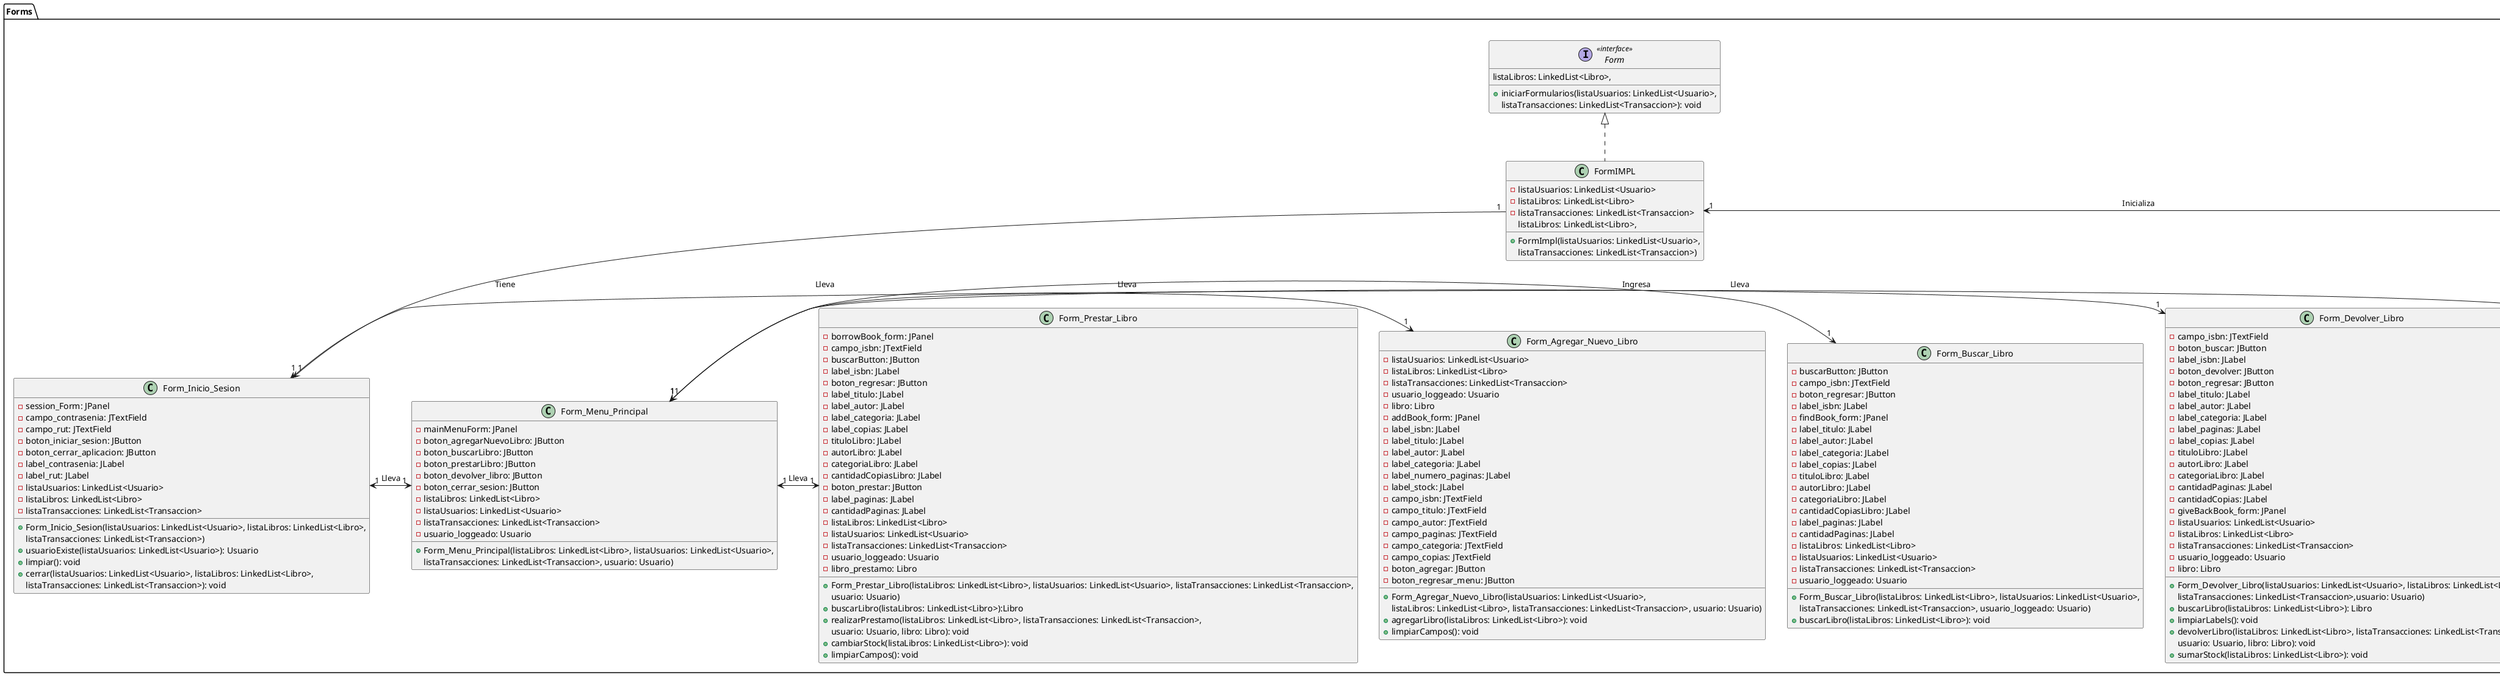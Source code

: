@startuml
package Entidades {
Class Libro{
-codigo_isbn: String
-titulo: String
-autor: String
-categoria: String
-cantidad_paginas: int
-stock: int
+Libro(codigo_isbn: String,
 titulo: String, autor: String,
 categoria: String,
 cantidad_paginas: int, stock: int)
+getCodigo_isbn(): String
+getTitulo(): String
+getAutor(): String
+getCategoria(): String
+getCantidad_paginas(): int
+getStock(): int
+setStock(stock: int): void
 }

Class Transaccion{
-rut_vendedor: String
-nombre: String
-apellido: String
-isbn: String
-titulo_libro: String
-tipo_transaccion: boolean
+Transaccion(rut_vendedor:
 String, nombre: String,
apellido: String, isbn: String,
titulo_libro: String,
 tipo_transaccion: boolean)
+getRut_vendedor(): String
+getNombre(): String
+getApellido(): String
+getIsbn(): String
+getTitulo_libro(): String
+isTipo_transaccion(): boolean
 }

Class Usuario{
-rut: String
-nombre: String
-apellido: String
-contrasenia: String
+Usuario(rut: String, nombre: String,
apellido: String, contrasenia: String)
+getRut(): String
+getNombre(): String
+getApellido(): String
+getContrasenia(): String
 }
}

package Forms {
interface Form <<interface>>{
+ iniciarFormularios(listaUsuarios: LinkedList<Usuario>,
listaLibros: LinkedList<Libro>,
 listaTransacciones: LinkedList<Transaccion>): void
    }
Class FormIMPL implements Form{
-listaUsuarios: LinkedList<Usuario>
-listaLibros: LinkedList<Libro>
-listaTransacciones: LinkedList<Transaccion>
+FormImpl(listaUsuarios: LinkedList<Usuario>,
listaLibros: LinkedList<Libro>,
listaTransacciones: LinkedList<Transaccion>)
 }

Class Form_Agregar_Nuevo_Libro{
-listaUsuarios: LinkedList<Usuario>
-listaLibros: LinkedList<Libro>
-listaTransacciones: LinkedList<Transaccion>
-usuario_loggeado: Usuario
-libro: Libro
-addBook_form: JPanel
-label_isbn: JLabel
-label_titulo: JLabel
-label_autor: JLabel
-label_categoria: JLabel
-label_numero_paginas: JLabel
-label_stock: JLabel
-campo_isbn: JTextField
-campo_titulo: JTextField
-campo_autor: JTextField
-campo_paginas: JTextField
-campo_categoria: JTextField
-campo_copias: JTextField
-boton_agregar: JButton
-boton_regresar_menu: JButton

+Form_Agregar_Nuevo_Libro(listaUsuarios: LinkedList<Usuario>,
listaLibros: LinkedList<Libro>, listaTransacciones: LinkedList<Transaccion>, usuario: Usuario)
+agregarLibro(listaLibros: LinkedList<Libro>): void
+limpiarCampos(): void
 }

Class Form_Buscar_Libro{
-buscarButton: JButton
-campo_isbn: JTextField
-boton_regresar: JButton
-label_isbn: JLabel
-findBook_form: JPanel
-label_titulo: JLabel
-label_autor: JLabel
-label_categoria: JLabel
-label_copias: JLabel
-tituloLibro: JLabel
-autorLibro: JLabel
-categoriaLibro: JLabel
-cantidadCopiasLibro: JLabel
-label_paginas: JLabel
-cantidadPaginas: JLabel
-listaLibros: LinkedList<Libro>
-listaUsuarios: LinkedList<Usuario>
-listaTransacciones: LinkedList<Transaccion>
-usuario_loggeado: Usuario
+Form_Buscar_Libro(listaLibros: LinkedList<Libro>, listaUsuarios: LinkedList<Usuario>,
listaTransacciones: LinkedList<Transaccion>, usuario_loggeado: Usuario)
+buscarLibro(listaLibros: LinkedList<Libro>): void
}

Class Form_Devolver_Libro{
- campo_isbn: JTextField
- boton_buscar: JButton
- label_isbn: JLabel
-boton_devolver: JButton
-boton_regresar: JButton
-label_titulo: JLabel
-label_autor: JLabel
-label_categoria: JLabel
-label_paginas: JLabel
-label_copias: JLabel
-tituloLibro: JLabel
-autorLibro: JLabel
-categoriaLibro: JLabel
-cantidadPaginas: JLabel
-cantidadCopias: JLabel
-giveBackBook_form: JPanel
-listaUsuarios: LinkedList<Usuario>
-listaLibros: LinkedList<Libro>
-listaTransacciones: LinkedList<Transaccion>
-usuario_loggeado: Usuario
-libro: Libro
+Form_Devolver_Libro(listaUsuarios: LinkedList<Usuario>, listaLibros: LinkedList<Libro>,
listaTransacciones: LinkedList<Transaccion>,usuario: Usuario)
+buscarLibro(listaLibros: LinkedList<Libro>): Libro
+limpiarLabels(): void
+devolverLibro(listaLibros: LinkedList<Libro>, listaTransacciones: LinkedList<Transaccion>,
usuario: Usuario, libro: Libro): void
+sumarStock(listaLibros: LinkedList<Libro>): void
}

Class Form_Inicio_Sesion  {
-session_Form: JPanel
-campo_contrasenia: JTextField
-campo_rut: JTextField
-boton_iniciar_sesion: JButton
-boton_cerrar_aplicacion: JButton
-label_contrasenia: JLabel
-label_rut: JLabel
-listaUsuarios: LinkedList<Usuario>
-listaLibros: LinkedList<Libro>
-listaTransacciones: LinkedList<Transaccion>
+Form_Inicio_Sesion(listaUsuarios: LinkedList<Usuario>, listaLibros: LinkedList<Libro>,
listaTransacciones: LinkedList<Transaccion>)
+usuarioExiste(listaUsuarios: LinkedList<Usuario>): Usuario
+limpiar(): void
+cerrar(listaUsuarios: LinkedList<Usuario>, listaLibros: LinkedList<Libro>,
listaTransacciones: LinkedList<Transaccion>): void
 }

Class Form_Menu_Principal{
-mainMenuForm: JPanel
-boton_agregarNuevoLibro: JButton
-boton_buscarLibro: JButton
-boton_prestarLibro: JButton
-boton_devolver_libro: JButton
-boton_cerrar_sesion: JButton
-listaLibros: LinkedList<Libro>
-listaUsuarios: LinkedList<Usuario>
-listaTransacciones: LinkedList<Transaccion>
-usuario_loggeado: Usuario
+Form_Menu_Principal(listaLibros: LinkedList<Libro>, listaUsuarios: LinkedList<Usuario>,
listaTransacciones: LinkedList<Transaccion>, usuario: Usuario)
 }

Class Form_Prestar_Libro{
-borrowBook_form: JPanel
-campo_isbn: JTextField
-buscarButton: JButton
-label_isbn: JLabel
-boton_regresar: JButton
-label_titulo: JLabel
-label_autor: JLabel
-label_categoria: JLabel
-label_copias: JLabel
-tituloLibro: JLabel
-autorLibro: JLabel
-categoriaLibro: JLabel
-cantidadCopiasLibro: JLabel
-boton_prestar: JButton
-label_paginas: JLabel
-cantidadPaginas: JLabel
-listaLibros: LinkedList<Libro>
-listaUsuarios: LinkedList<Usuario>
-listaTransacciones: LinkedList<Transaccion>
-usuario_loggeado: Usuario
-libro_prestamo: Libro
+ Form_Prestar_Libro(listaLibros: LinkedList<Libro>, listaUsuarios: LinkedList<Usuario>, listaTransacciones: LinkedList<Transaccion>,
usuario: Usuario)
+ buscarLibro(listaLibros: LinkedList<Libro>):Libro
+ realizarPrestamo(listaLibros: LinkedList<Libro>, listaTransacciones: LinkedList<Transaccion>,
usuario: Usuario, libro: Libro): void
+ cambiarStock(listaLibros: LinkedList<Libro>): void
+ limpiarCampos(): void
 }
}

package Utils{
 interface Sistema {
+ iniciarPrograma(): void
+ lecturaArchivos(): void
    }
Class SistemaImpl Implements Sistema {
- listaUsuarios: LinkedList<Usuario>
- listaLibros: LinkedList<Libro>
- listaTransacciones: LinkedList<Transaccion>
+ SistemaImpl()
}

Class LecturaArchivos{
+leerArchivoLibros(listaLibros: LinkedList<Libro>)):void
+leerArchivoUsuarios(listaUsuarios: LinkedList<Usuario>)):void
+leerArchivoTransaccion(listaTransacciones: LinkedList<Transaccion>):void
}
Class EscrituraArchivos{
+escribirArchivoLibros(listaLibros: LinkedList<Libro>)):void
+escribirArchivoUsuarios(listaUsuarios: LinkedList<Usuario>)):void
+escribirArchivoTransacciones(listaTransacciones: LinkedList<Transaccion>)):void

 }
}
FormIMPL "1" --> "1" Form_Inicio_Sesion:Tiene
Form_Menu_Principal "1" <-> "1" Form_Devolver_Libro:Lleva
Form_Inicio_Sesion "1" <-> "1" Form_Menu_Principal:Lleva
Form_Menu_Principal "1" <-> "1" Form_Buscar_Libro:Lleva
Form_Menu_Principal "1" <-> "1" Form_Agregar_Nuevo_Libro:Lleva
Form_Menu_Principal "1" <-> "1" Form_Prestar_Libro:Lleva
Usuario "1..*" -> "0..*" Transaccion:Realizan
Transaccion "1..*" -> "1..*" Libro:Transacciona
Usuario "1..*" -> "1..*" Libro:Agregan
Usuario "1..*" -> "1" Form_Inicio_Sesion:Ingresa
SistemaImpl "1" -> "1" LecturaArchivos:Usa
SistemaImpl "1" -> "1" EscrituraArchivos:Usa
SistemaImpl "1" -> "1" FormIMPL:Inicializa
@enduml